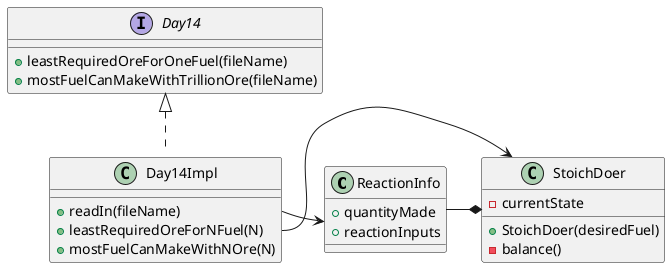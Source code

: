 @startuml
'https://plantuml.com/class-diagram



class ReactionInfo {
+ quantityMade
+ reactionInputs
}

class StoichDoer {
- currentState
+ StoichDoer(desiredFuel)
- balance()
}

interface Day14 {
+leastRequiredOreForOneFuel(fileName)
+mostFuelCanMakeWithTrillionOre(fileName)

}

class Day14Impl {
+ readIn(fileName)
+ leastRequiredOreForNFuel(N)
+ mostFuelCanMakeWithNOre(N)
}

Day14Impl::readIn -> ReactionInfo
Day14 <|.. Day14Impl
Day14Impl::leastRequiredOreForNFuel -> StoichDoer

ReactionInfo -* StoichDoer
@enduml